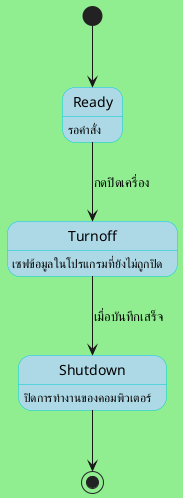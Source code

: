 @startuml Shutdown
skinparam BackgroundColor lightGreen
skinparam Shadowing false
skinparam state{
    BackgroundColor lightblue
    BorderColor darkturquoise
}
[*] --> Ready
Ready : รอคำสั่ง
Ready --> Turnoff : กดปิดเครื่อง
Turnoff : เซฟข้อมูลในโปรแกรมที่ยังไม่ถูกปิด
Turnoff --> Shutdown : เมื่อบันทึกเสร็จ 
Shutdown : ปิดการทำงานของคอมพิวเตอร์
Shutdown --> [*]

@enduml